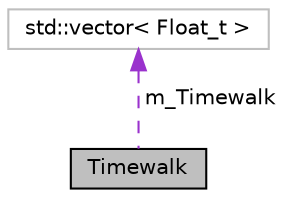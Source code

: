 digraph "Timewalk"
{
 // LATEX_PDF_SIZE
  edge [fontname="Helvetica",fontsize="10",labelfontname="Helvetica",labelfontsize="10"];
  node [fontname="Helvetica",fontsize="10",shape=record];
  Node1 [label="Timewalk",height=0.2,width=0.4,color="black", fillcolor="grey75", style="filled", fontcolor="black",tooltip=" "];
  Node2 -> Node1 [dir="back",color="darkorchid3",fontsize="10",style="dashed",label=" m_Timewalk" ,fontname="Helvetica"];
  Node2 [label="std::vector\< Float_t \>",height=0.2,width=0.4,color="grey75", fillcolor="white", style="filled",tooltip=" "];
}
